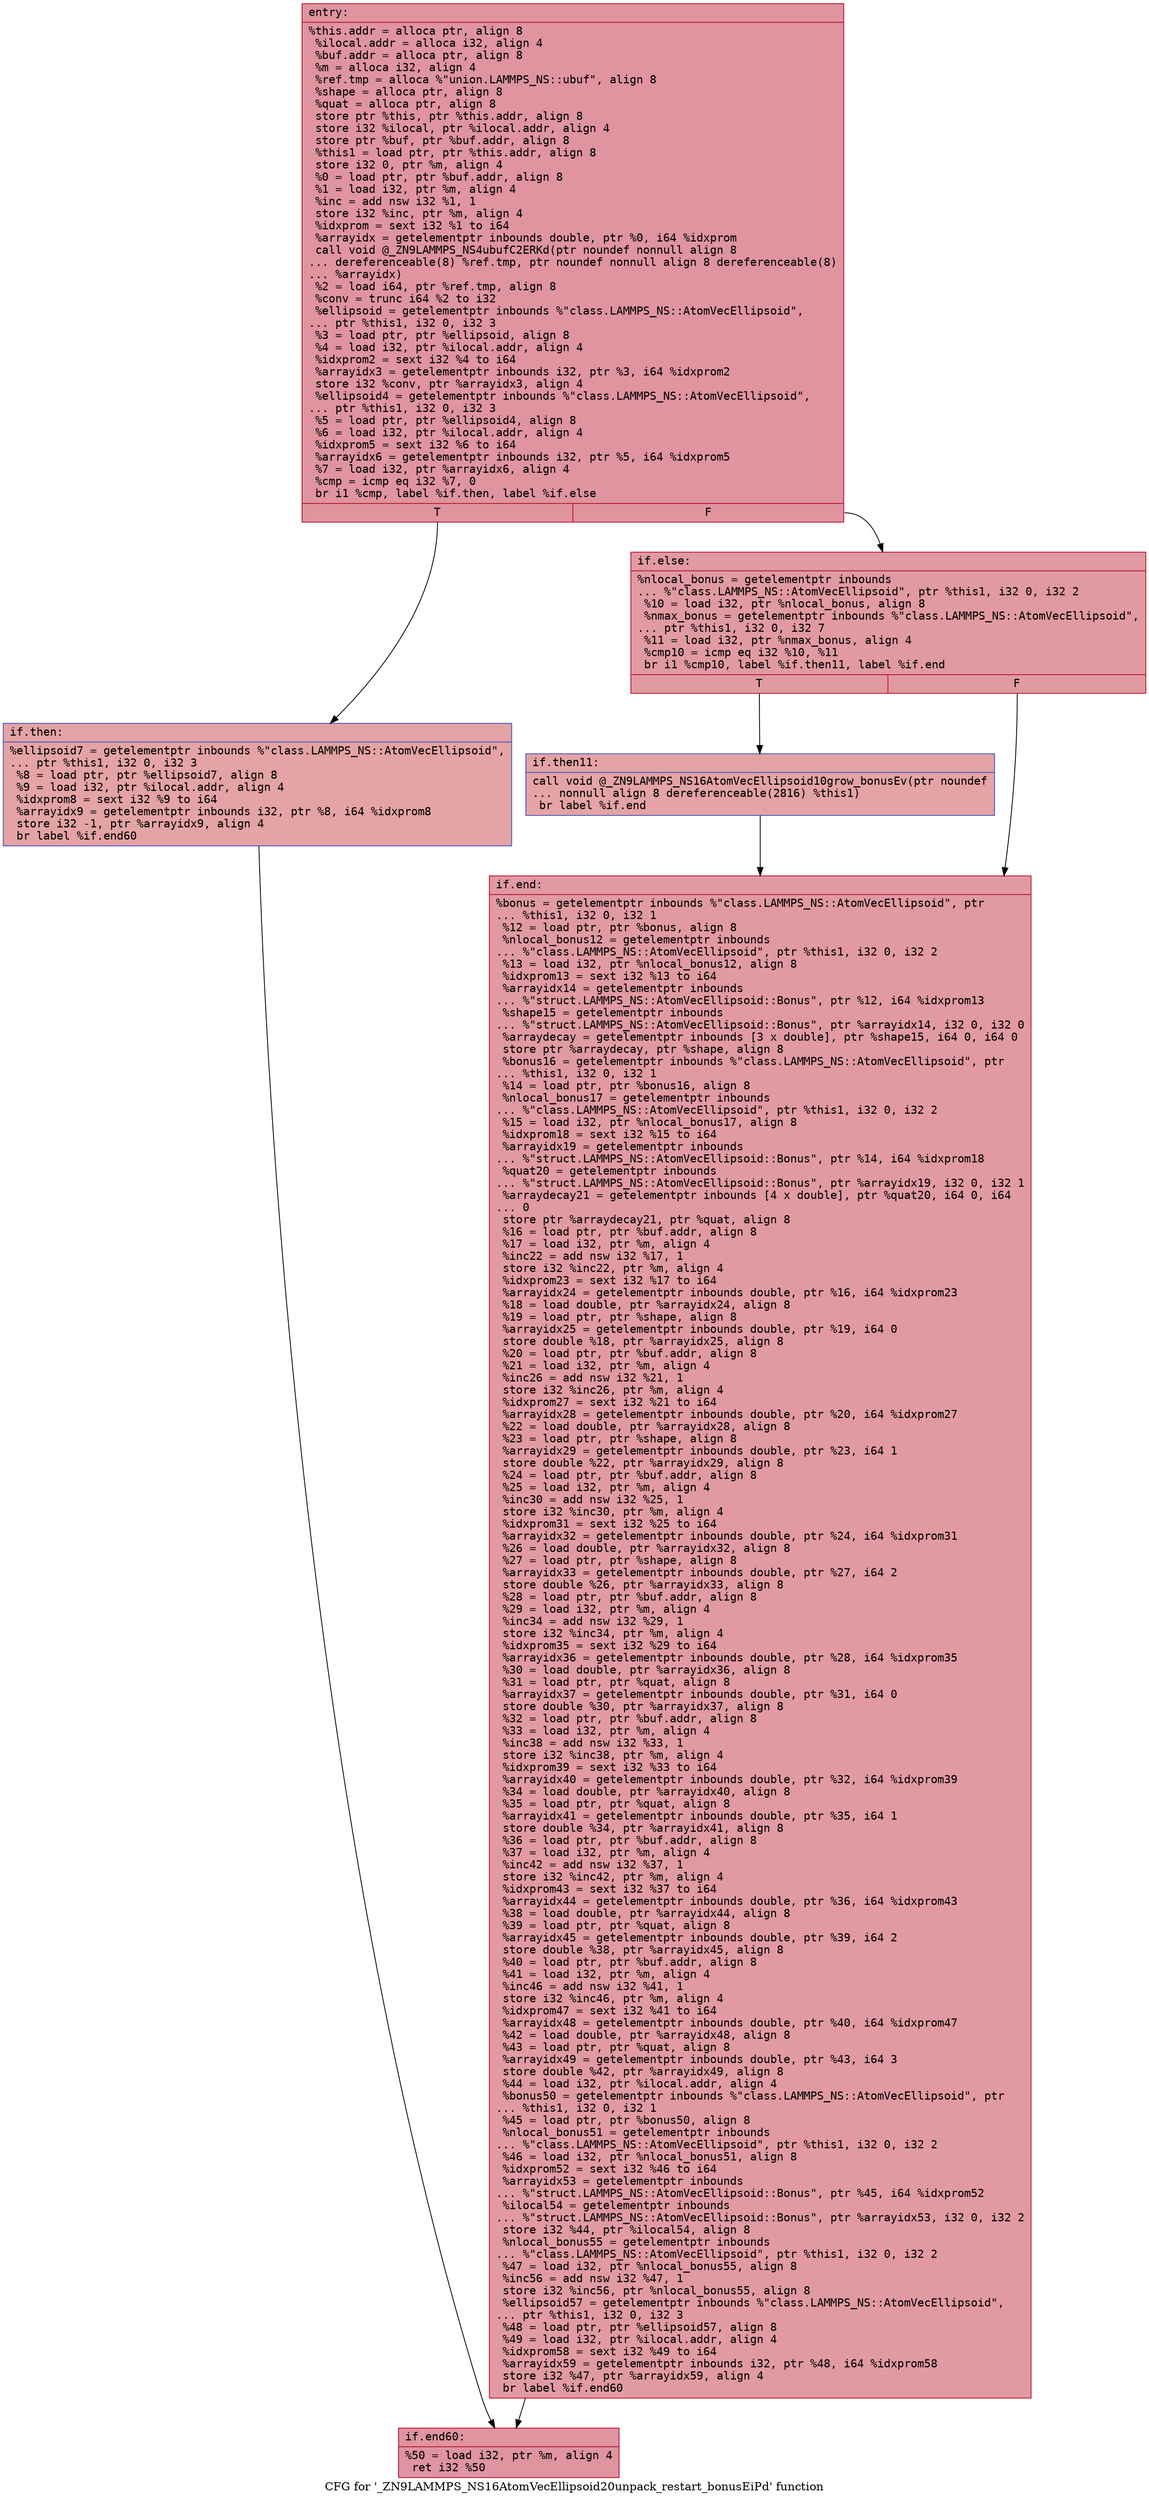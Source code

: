 digraph "CFG for '_ZN9LAMMPS_NS16AtomVecEllipsoid20unpack_restart_bonusEiPd' function" {
	label="CFG for '_ZN9LAMMPS_NS16AtomVecEllipsoid20unpack_restart_bonusEiPd' function";

	Node0x556728d9e2c0 [shape=record,color="#b70d28ff", style=filled, fillcolor="#b70d2870" fontname="Courier",label="{entry:\l|  %this.addr = alloca ptr, align 8\l  %ilocal.addr = alloca i32, align 4\l  %buf.addr = alloca ptr, align 8\l  %m = alloca i32, align 4\l  %ref.tmp = alloca %\"union.LAMMPS_NS::ubuf\", align 8\l  %shape = alloca ptr, align 8\l  %quat = alloca ptr, align 8\l  store ptr %this, ptr %this.addr, align 8\l  store i32 %ilocal, ptr %ilocal.addr, align 4\l  store ptr %buf, ptr %buf.addr, align 8\l  %this1 = load ptr, ptr %this.addr, align 8\l  store i32 0, ptr %m, align 4\l  %0 = load ptr, ptr %buf.addr, align 8\l  %1 = load i32, ptr %m, align 4\l  %inc = add nsw i32 %1, 1\l  store i32 %inc, ptr %m, align 4\l  %idxprom = sext i32 %1 to i64\l  %arrayidx = getelementptr inbounds double, ptr %0, i64 %idxprom\l  call void @_ZN9LAMMPS_NS4ubufC2ERKd(ptr noundef nonnull align 8\l... dereferenceable(8) %ref.tmp, ptr noundef nonnull align 8 dereferenceable(8)\l... %arrayidx)\l  %2 = load i64, ptr %ref.tmp, align 8\l  %conv = trunc i64 %2 to i32\l  %ellipsoid = getelementptr inbounds %\"class.LAMMPS_NS::AtomVecEllipsoid\",\l... ptr %this1, i32 0, i32 3\l  %3 = load ptr, ptr %ellipsoid, align 8\l  %4 = load i32, ptr %ilocal.addr, align 4\l  %idxprom2 = sext i32 %4 to i64\l  %arrayidx3 = getelementptr inbounds i32, ptr %3, i64 %idxprom2\l  store i32 %conv, ptr %arrayidx3, align 4\l  %ellipsoid4 = getelementptr inbounds %\"class.LAMMPS_NS::AtomVecEllipsoid\",\l... ptr %this1, i32 0, i32 3\l  %5 = load ptr, ptr %ellipsoid4, align 8\l  %6 = load i32, ptr %ilocal.addr, align 4\l  %idxprom5 = sext i32 %6 to i64\l  %arrayidx6 = getelementptr inbounds i32, ptr %5, i64 %idxprom5\l  %7 = load i32, ptr %arrayidx6, align 4\l  %cmp = icmp eq i32 %7, 0\l  br i1 %cmp, label %if.then, label %if.else\l|{<s0>T|<s1>F}}"];
	Node0x556728d9e2c0:s0 -> Node0x556728d9fd40[tooltip="entry -> if.then\nProbability 37.50%" ];
	Node0x556728d9e2c0:s1 -> Node0x556728d9fdb0[tooltip="entry -> if.else\nProbability 62.50%" ];
	Node0x556728d9fd40 [shape=record,color="#3d50c3ff", style=filled, fillcolor="#c32e3170" fontname="Courier",label="{if.then:\l|  %ellipsoid7 = getelementptr inbounds %\"class.LAMMPS_NS::AtomVecEllipsoid\",\l... ptr %this1, i32 0, i32 3\l  %8 = load ptr, ptr %ellipsoid7, align 8\l  %9 = load i32, ptr %ilocal.addr, align 4\l  %idxprom8 = sext i32 %9 to i64\l  %arrayidx9 = getelementptr inbounds i32, ptr %8, i64 %idxprom8\l  store i32 -1, ptr %arrayidx9, align 4\l  br label %if.end60\l}"];
	Node0x556728d9fd40 -> Node0x556728da03a0[tooltip="if.then -> if.end60\nProbability 100.00%" ];
	Node0x556728d9fdb0 [shape=record,color="#b70d28ff", style=filled, fillcolor="#bb1b2c70" fontname="Courier",label="{if.else:\l|  %nlocal_bonus = getelementptr inbounds\l... %\"class.LAMMPS_NS::AtomVecEllipsoid\", ptr %this1, i32 0, i32 2\l  %10 = load i32, ptr %nlocal_bonus, align 8\l  %nmax_bonus = getelementptr inbounds %\"class.LAMMPS_NS::AtomVecEllipsoid\",\l... ptr %this1, i32 0, i32 7\l  %11 = load i32, ptr %nmax_bonus, align 4\l  %cmp10 = icmp eq i32 %10, %11\l  br i1 %cmp10, label %if.then11, label %if.end\l|{<s0>T|<s1>F}}"];
	Node0x556728d9fdb0:s0 -> Node0x556728da0820[tooltip="if.else -> if.then11\nProbability 50.00%" ];
	Node0x556728d9fdb0:s1 -> Node0x556728da08a0[tooltip="if.else -> if.end\nProbability 50.00%" ];
	Node0x556728da0820 [shape=record,color="#3d50c3ff", style=filled, fillcolor="#c32e3170" fontname="Courier",label="{if.then11:\l|  call void @_ZN9LAMMPS_NS16AtomVecEllipsoid10grow_bonusEv(ptr noundef\l... nonnull align 8 dereferenceable(2816) %this1)\l  br label %if.end\l}"];
	Node0x556728da0820 -> Node0x556728da08a0[tooltip="if.then11 -> if.end\nProbability 100.00%" ];
	Node0x556728da08a0 [shape=record,color="#b70d28ff", style=filled, fillcolor="#bb1b2c70" fontname="Courier",label="{if.end:\l|  %bonus = getelementptr inbounds %\"class.LAMMPS_NS::AtomVecEllipsoid\", ptr\l... %this1, i32 0, i32 1\l  %12 = load ptr, ptr %bonus, align 8\l  %nlocal_bonus12 = getelementptr inbounds\l... %\"class.LAMMPS_NS::AtomVecEllipsoid\", ptr %this1, i32 0, i32 2\l  %13 = load i32, ptr %nlocal_bonus12, align 8\l  %idxprom13 = sext i32 %13 to i64\l  %arrayidx14 = getelementptr inbounds\l... %\"struct.LAMMPS_NS::AtomVecEllipsoid::Bonus\", ptr %12, i64 %idxprom13\l  %shape15 = getelementptr inbounds\l... %\"struct.LAMMPS_NS::AtomVecEllipsoid::Bonus\", ptr %arrayidx14, i32 0, i32 0\l  %arraydecay = getelementptr inbounds [3 x double], ptr %shape15, i64 0, i64 0\l  store ptr %arraydecay, ptr %shape, align 8\l  %bonus16 = getelementptr inbounds %\"class.LAMMPS_NS::AtomVecEllipsoid\", ptr\l... %this1, i32 0, i32 1\l  %14 = load ptr, ptr %bonus16, align 8\l  %nlocal_bonus17 = getelementptr inbounds\l... %\"class.LAMMPS_NS::AtomVecEllipsoid\", ptr %this1, i32 0, i32 2\l  %15 = load i32, ptr %nlocal_bonus17, align 8\l  %idxprom18 = sext i32 %15 to i64\l  %arrayidx19 = getelementptr inbounds\l... %\"struct.LAMMPS_NS::AtomVecEllipsoid::Bonus\", ptr %14, i64 %idxprom18\l  %quat20 = getelementptr inbounds\l... %\"struct.LAMMPS_NS::AtomVecEllipsoid::Bonus\", ptr %arrayidx19, i32 0, i32 1\l  %arraydecay21 = getelementptr inbounds [4 x double], ptr %quat20, i64 0, i64\l... 0\l  store ptr %arraydecay21, ptr %quat, align 8\l  %16 = load ptr, ptr %buf.addr, align 8\l  %17 = load i32, ptr %m, align 4\l  %inc22 = add nsw i32 %17, 1\l  store i32 %inc22, ptr %m, align 4\l  %idxprom23 = sext i32 %17 to i64\l  %arrayidx24 = getelementptr inbounds double, ptr %16, i64 %idxprom23\l  %18 = load double, ptr %arrayidx24, align 8\l  %19 = load ptr, ptr %shape, align 8\l  %arrayidx25 = getelementptr inbounds double, ptr %19, i64 0\l  store double %18, ptr %arrayidx25, align 8\l  %20 = load ptr, ptr %buf.addr, align 8\l  %21 = load i32, ptr %m, align 4\l  %inc26 = add nsw i32 %21, 1\l  store i32 %inc26, ptr %m, align 4\l  %idxprom27 = sext i32 %21 to i64\l  %arrayidx28 = getelementptr inbounds double, ptr %20, i64 %idxprom27\l  %22 = load double, ptr %arrayidx28, align 8\l  %23 = load ptr, ptr %shape, align 8\l  %arrayidx29 = getelementptr inbounds double, ptr %23, i64 1\l  store double %22, ptr %arrayidx29, align 8\l  %24 = load ptr, ptr %buf.addr, align 8\l  %25 = load i32, ptr %m, align 4\l  %inc30 = add nsw i32 %25, 1\l  store i32 %inc30, ptr %m, align 4\l  %idxprom31 = sext i32 %25 to i64\l  %arrayidx32 = getelementptr inbounds double, ptr %24, i64 %idxprom31\l  %26 = load double, ptr %arrayidx32, align 8\l  %27 = load ptr, ptr %shape, align 8\l  %arrayidx33 = getelementptr inbounds double, ptr %27, i64 2\l  store double %26, ptr %arrayidx33, align 8\l  %28 = load ptr, ptr %buf.addr, align 8\l  %29 = load i32, ptr %m, align 4\l  %inc34 = add nsw i32 %29, 1\l  store i32 %inc34, ptr %m, align 4\l  %idxprom35 = sext i32 %29 to i64\l  %arrayidx36 = getelementptr inbounds double, ptr %28, i64 %idxprom35\l  %30 = load double, ptr %arrayidx36, align 8\l  %31 = load ptr, ptr %quat, align 8\l  %arrayidx37 = getelementptr inbounds double, ptr %31, i64 0\l  store double %30, ptr %arrayidx37, align 8\l  %32 = load ptr, ptr %buf.addr, align 8\l  %33 = load i32, ptr %m, align 4\l  %inc38 = add nsw i32 %33, 1\l  store i32 %inc38, ptr %m, align 4\l  %idxprom39 = sext i32 %33 to i64\l  %arrayidx40 = getelementptr inbounds double, ptr %32, i64 %idxprom39\l  %34 = load double, ptr %arrayidx40, align 8\l  %35 = load ptr, ptr %quat, align 8\l  %arrayidx41 = getelementptr inbounds double, ptr %35, i64 1\l  store double %34, ptr %arrayidx41, align 8\l  %36 = load ptr, ptr %buf.addr, align 8\l  %37 = load i32, ptr %m, align 4\l  %inc42 = add nsw i32 %37, 1\l  store i32 %inc42, ptr %m, align 4\l  %idxprom43 = sext i32 %37 to i64\l  %arrayidx44 = getelementptr inbounds double, ptr %36, i64 %idxprom43\l  %38 = load double, ptr %arrayidx44, align 8\l  %39 = load ptr, ptr %quat, align 8\l  %arrayidx45 = getelementptr inbounds double, ptr %39, i64 2\l  store double %38, ptr %arrayidx45, align 8\l  %40 = load ptr, ptr %buf.addr, align 8\l  %41 = load i32, ptr %m, align 4\l  %inc46 = add nsw i32 %41, 1\l  store i32 %inc46, ptr %m, align 4\l  %idxprom47 = sext i32 %41 to i64\l  %arrayidx48 = getelementptr inbounds double, ptr %40, i64 %idxprom47\l  %42 = load double, ptr %arrayidx48, align 8\l  %43 = load ptr, ptr %quat, align 8\l  %arrayidx49 = getelementptr inbounds double, ptr %43, i64 3\l  store double %42, ptr %arrayidx49, align 8\l  %44 = load i32, ptr %ilocal.addr, align 4\l  %bonus50 = getelementptr inbounds %\"class.LAMMPS_NS::AtomVecEllipsoid\", ptr\l... %this1, i32 0, i32 1\l  %45 = load ptr, ptr %bonus50, align 8\l  %nlocal_bonus51 = getelementptr inbounds\l... %\"class.LAMMPS_NS::AtomVecEllipsoid\", ptr %this1, i32 0, i32 2\l  %46 = load i32, ptr %nlocal_bonus51, align 8\l  %idxprom52 = sext i32 %46 to i64\l  %arrayidx53 = getelementptr inbounds\l... %\"struct.LAMMPS_NS::AtomVecEllipsoid::Bonus\", ptr %45, i64 %idxprom52\l  %ilocal54 = getelementptr inbounds\l... %\"struct.LAMMPS_NS::AtomVecEllipsoid::Bonus\", ptr %arrayidx53, i32 0, i32 2\l  store i32 %44, ptr %ilocal54, align 8\l  %nlocal_bonus55 = getelementptr inbounds\l... %\"class.LAMMPS_NS::AtomVecEllipsoid\", ptr %this1, i32 0, i32 2\l  %47 = load i32, ptr %nlocal_bonus55, align 8\l  %inc56 = add nsw i32 %47, 1\l  store i32 %inc56, ptr %nlocal_bonus55, align 8\l  %ellipsoid57 = getelementptr inbounds %\"class.LAMMPS_NS::AtomVecEllipsoid\",\l... ptr %this1, i32 0, i32 3\l  %48 = load ptr, ptr %ellipsoid57, align 8\l  %49 = load i32, ptr %ilocal.addr, align 4\l  %idxprom58 = sext i32 %49 to i64\l  %arrayidx59 = getelementptr inbounds i32, ptr %48, i64 %idxprom58\l  store i32 %47, ptr %arrayidx59, align 4\l  br label %if.end60\l}"];
	Node0x556728da08a0 -> Node0x556728da03a0[tooltip="if.end -> if.end60\nProbability 100.00%" ];
	Node0x556728da03a0 [shape=record,color="#b70d28ff", style=filled, fillcolor="#b70d2870" fontname="Courier",label="{if.end60:\l|  %50 = load i32, ptr %m, align 4\l  ret i32 %50\l}"];
}
